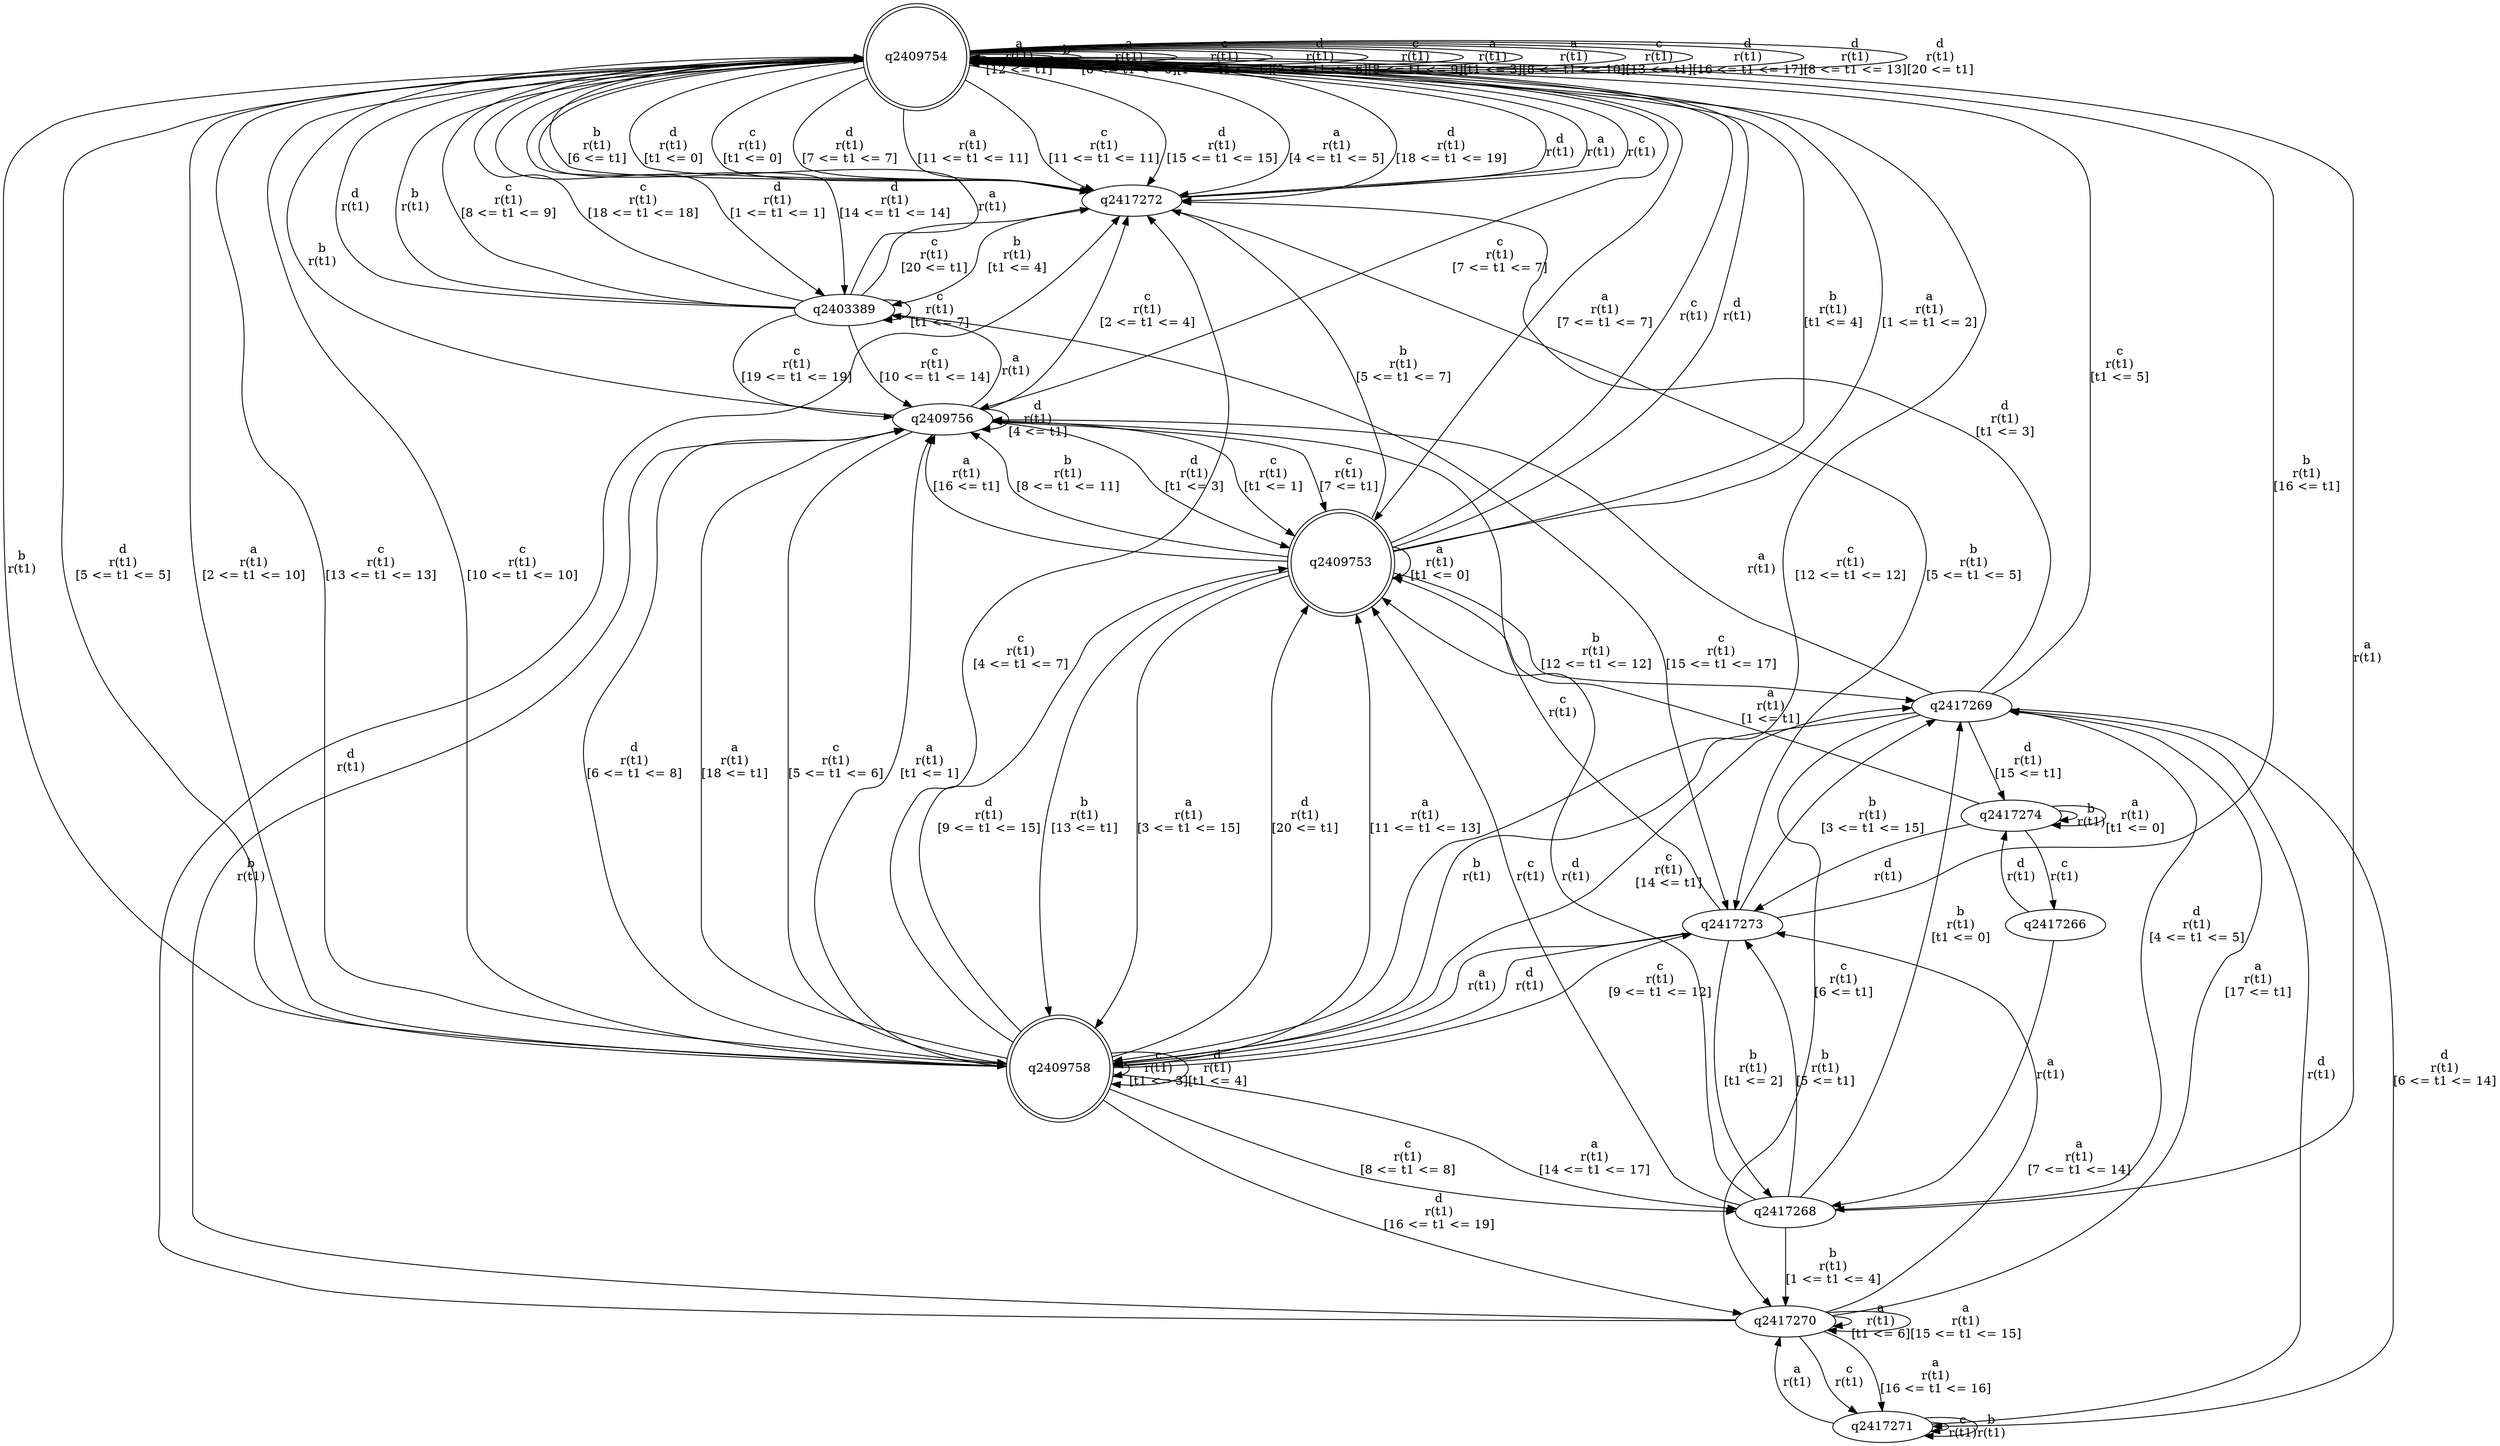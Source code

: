 digraph "tests_1/test34/solution101/solution_verwer" {
	q2409754[label=q2409754 shape=doublecircle]
	q2417272[label=q2417272]
	q2417273[label=q2417273]
	q2409758[label=q2409758 shape=doublecircle]
	q2409756[label=q2409756]
	q2403389[label=q2403389]
	q2409753[label=q2409753 shape=doublecircle]
	q2417269[label=q2417269]
	q2417268[label=q2417268]
	q2417270[label=q2417270]
	q2417271[label=q2417271]
	q2417274[label=q2417274]
	q2417266[label=q2417266]
	q2409754 -> q2417272[label="d\nr(t1)\n[t1 <= 0]"]
	q2417272 -> q2409754[label="d\nr(t1)\n"]
	q2417272 -> q2409754[label="a\nr(t1)\n"]
	q2417272 -> q2409754[label="c\nr(t1)\n"]
	q2417272 -> q2417273[label="b\nr(t1)\n[5 <= t1 <= 5]"]
	q2417273 -> q2409758[label="a\nr(t1)\n"]
	q2409758 -> q2409754[label="b\nr(t1)\n"]
	q2409758 -> q2409758[label="c\nr(t1)\n[t1 <= 3]"]
	q2409758 -> q2409758[label="d\nr(t1)\n[t1 <= 4]"]
	q2409758 -> q2409756[label="a\nr(t1)\n[t1 <= 1]"]
	q2409756 -> q2409754[label="b\nr(t1)\n"]
	q2409756 -> q2403389[label="a\nr(t1)\n"]
	q2403389 -> q2409754[label="a\nr(t1)\n"]
	q2403389 -> q2409754[label="d\nr(t1)\n"]
	q2403389 -> q2409754[label="b\nr(t1)\n"]
	q2403389 -> q2403389[label="c\nr(t1)\n[t1 <= 7]"]
	q2403389 -> q2409754[label="c\nr(t1)\n[8 <= t1 <= 9]"]
	q2403389 -> q2409754[label="c\nr(t1)\n[18 <= t1 <= 18]"]
	q2403389 -> q2409756[label="c\nr(t1)\n[10 <= t1 <= 14]"]
	q2403389 -> q2417273[label="c\nr(t1)\n[15 <= t1 <= 17]"]
	q2403389 -> q2409756[label="c\nr(t1)\n[19 <= t1 <= 19]"]
	q2403389 -> q2417272[label="c\nr(t1)\n[20 <= t1]"]
	q2409756 -> q2409753[label="d\nr(t1)\n[t1 <= 3]"]
	q2409753 -> q2409754[label="c\nr(t1)\n"]
	q2409753 -> q2409754[label="d\nr(t1)\n"]
	q2409753 -> q2409753[label="a\nr(t1)\n[t1 <= 0]"]
	q2409753 -> q2409754[label="b\nr(t1)\n[t1 <= 4]"]
	q2409753 -> q2409754[label="a\nr(t1)\n[1 <= t1 <= 2]"]
	q2409753 -> q2409758[label="a\nr(t1)\n[3 <= t1 <= 15]"]
	q2409753 -> q2409756[label="a\nr(t1)\n[16 <= t1]"]
	q2409753 -> q2417272[label="b\nr(t1)\n[5 <= t1 <= 7]"]
	q2409753 -> q2409756[label="b\nr(t1)\n[8 <= t1 <= 11]"]
	q2409753 -> q2417269[label="b\nr(t1)\n[12 <= t1 <= 12]"]
	q2417269 -> q2409756[label="a\nr(t1)\n"]
	q2417269 -> q2409758[label="b\nr(t1)\n"]
	q2417269 -> q2417272[label="d\nr(t1)\n[t1 <= 3]"]
	q2417269 -> q2417268[label="d\nr(t1)\n[4 <= t1 <= 5]"]
	q2417268 -> q2409754[label="a\nr(t1)\n"]
	q2417268 -> q2409753[label="c\nr(t1)\n"]
	q2417268 -> q2409753[label="d\nr(t1)\n"]
	q2417268 -> q2417269[label="b\nr(t1)\n[t1 <= 0]"]
	q2417268 -> q2417270[label="b\nr(t1)\n[1 <= t1 <= 4]"]
	q2417270 -> q2417272[label="d\nr(t1)\n"]
	q2417270 -> q2409756[label="b\nr(t1)\n"]
	q2417270 -> q2417271[label="c\nr(t1)\n"]
	q2417271 -> q2417269[label="d\nr(t1)\n"]
	q2417271 -> q2417270[label="a\nr(t1)\n"]
	q2417271 -> q2417271[label="c\nr(t1)\n"]
	q2417271 -> q2417271[label="b\nr(t1)\n"]
	q2417270 -> q2417270[label="a\nr(t1)\n[t1 <= 6]"]
	q2417270 -> q2417273[label="a\nr(t1)\n[7 <= t1 <= 14]"]
	q2417270 -> q2417270[label="a\nr(t1)\n[15 <= t1 <= 15]"]
	q2417270 -> q2417271[label="a\nr(t1)\n[16 <= t1 <= 16]"]
	q2417270 -> q2417269[label="a\nr(t1)\n[17 <= t1]"]
	q2417268 -> q2417273[label="b\nr(t1)\n[5 <= t1]"]
	q2417269 -> q2409754[label="c\nr(t1)\n[t1 <= 5]"]
	q2417269 -> q2417270[label="c\nr(t1)\n[6 <= t1]"]
	q2417269 -> q2417271[label="d\nr(t1)\n[6 <= t1 <= 14]"]
	q2417269 -> q2417274[label="d\nr(t1)\n[15 <= t1]"]
	q2417274 -> q2417274[label="b\nr(t1)\n"]
	q2417274 -> q2417273[label="d\nr(t1)\n"]
	q2417274 -> q2417274[label="a\nr(t1)\n[t1 <= 0]"]
	q2417274 -> q2409753[label="a\nr(t1)\n[1 <= t1]"]
	q2417274 -> q2417266[label="c\nr(t1)\n"]
	q2417266 -> q2417274[label="d\nr(t1)\n"]
	q2417266 -> q2417268[label="a\nr(t1)\n"]
	q2409753 -> q2409758[label="b\nr(t1)\n[13 <= t1]"]
	q2409756 -> q2409756[label="d\nr(t1)\n[4 <= t1]"]
	q2409756 -> q2409753[label="c\nr(t1)\n[t1 <= 1]"]
	q2409756 -> q2417272[label="c\nr(t1)\n[2 <= t1 <= 4]"]
	q2409756 -> q2409758[label="c\nr(t1)\n[5 <= t1 <= 6]"]
	q2409756 -> q2409753[label="c\nr(t1)\n[7 <= t1]"]
	q2409758 -> q2417272[label="c\nr(t1)\n[4 <= t1 <= 7]"]
	q2409758 -> q2409754[label="d\nr(t1)\n[5 <= t1 <= 5]"]
	q2409758 -> q2417268[label="c\nr(t1)\n[8 <= t1 <= 8]"]
	q2409758 -> q2409756[label="d\nr(t1)\n[6 <= t1 <= 8]"]
	q2409758 -> q2409753[label="d\nr(t1)\n[20 <= t1]"]
	q2409758 -> q2409754[label="a\nr(t1)\n[2 <= t1 <= 10]"]
	q2409758 -> q2409756[label="a\nr(t1)\n[18 <= t1]"]
	q2409758 -> q2409753[label="a\nr(t1)\n[11 <= t1 <= 13]"]
	q2409758 -> q2417268[label="a\nr(t1)\n[14 <= t1 <= 17]"]
	q2409758 -> q2417270[label="d\nr(t1)\n[16 <= t1 <= 19]"]
	q2409758 -> q2409753[label="d\nr(t1)\n[9 <= t1 <= 15]"]
	q2409758 -> q2417273[label="c\nr(t1)\n[9 <= t1 <= 12]"]
	q2409758 -> q2409754[label="c\nr(t1)\n[13 <= t1 <= 13]"]
	q2409758 -> q2417269[label="c\nr(t1)\n[14 <= t1]"]
	q2417273 -> q2409756[label="c\nr(t1)\n"]
	q2417273 -> q2409758[label="d\nr(t1)\n"]
	q2417273 -> q2417268[label="b\nr(t1)\n[t1 <= 2]"]
	q2417273 -> q2417269[label="b\nr(t1)\n[3 <= t1 <= 15]"]
	q2417273 -> q2409754[label="b\nr(t1)\n[16 <= t1]"]
	q2417272 -> q2409754[label="b\nr(t1)\n[6 <= t1]"]
	q2417272 -> q2403389[label="b\nr(t1)\n[t1 <= 4]"]
	q2409754 -> q2417272[label="c\nr(t1)\n[t1 <= 0]"]
	q2409754 -> q2409754[label="a\nr(t1)\n[12 <= t1]"]
	q2409754 -> q2409754[label="b\nr(t1)\n"]
	q2409754 -> q2403389[label="d\nr(t1)\n[1 <= t1 <= 1]"]
	q2409754 -> q2409754[label="a\nr(t1)\n[6 <= t1 <= 6]"]
	q2409754 -> q2409756[label="c\nr(t1)\n[7 <= t1 <= 7]"]
	q2409754 -> q2417272[label="d\nr(t1)\n[7 <= t1 <= 7]"]
	q2409754 -> q2409753[label="a\nr(t1)\n[7 <= t1 <= 7]"]
	q2409754 -> q2409754[label="c\nr(t1)\n[1 <= t1 <= 6]"]
	q2409754 -> q2409754[label="d\nr(t1)\n[2 <= t1 <= 6]"]
	q2409754 -> q2409754[label="c\nr(t1)\n[8 <= t1 <= 9]"]
	q2409754 -> q2409758[label="c\nr(t1)\n[10 <= t1 <= 10]"]
	q2409754 -> q2409754[label="a\nr(t1)\n[t1 <= 3]"]
	q2409754 -> q2417272[label="a\nr(t1)\n[11 <= t1 <= 11]"]
	q2409754 -> q2409754[label="a\nr(t1)\n[8 <= t1 <= 10]"]
	q2409754 -> q2417272[label="c\nr(t1)\n[11 <= t1 <= 11]"]
	q2409754 -> q2409758[label="c\nr(t1)\n[12 <= t1 <= 12]"]
	q2409754 -> q2409754[label="c\nr(t1)\n[13 <= t1]"]
	q2409754 -> q2403389[label="d\nr(t1)\n[14 <= t1 <= 14]"]
	q2409754 -> q2417272[label="d\nr(t1)\n[15 <= t1 <= 15]"]
	q2409754 -> q2409754[label="d\nr(t1)\n[16 <= t1 <= 17]"]
	q2409754 -> q2409754[label="d\nr(t1)\n[8 <= t1 <= 13]"]
	q2409754 -> q2409754[label="d\nr(t1)\n[20 <= t1]"]
	q2409754 -> q2417272[label="a\nr(t1)\n[4 <= t1 <= 5]"]
	q2409754 -> q2417272[label="d\nr(t1)\n[18 <= t1 <= 19]"]
}

